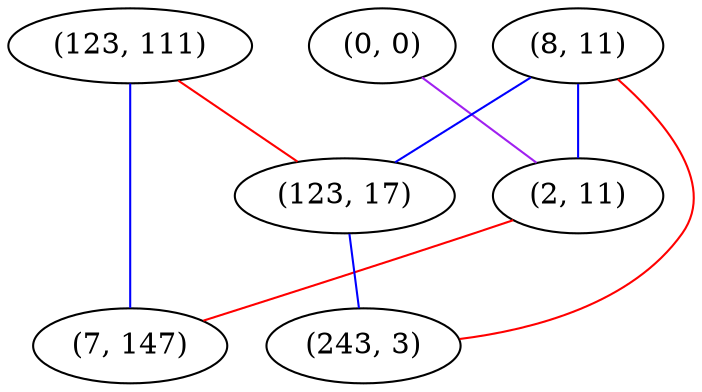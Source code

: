 graph "" {
"(0, 0)";
"(123, 111)";
"(8, 11)";
"(2, 11)";
"(7, 147)";
"(123, 17)";
"(243, 3)";
"(0, 0)" -- "(2, 11)"  [color=purple, key=0, weight=4];
"(123, 111)" -- "(7, 147)"  [color=blue, key=0, weight=3];
"(123, 111)" -- "(123, 17)"  [color=red, key=0, weight=1];
"(8, 11)" -- "(123, 17)"  [color=blue, key=0, weight=3];
"(8, 11)" -- "(2, 11)"  [color=blue, key=0, weight=3];
"(8, 11)" -- "(243, 3)"  [color=red, key=0, weight=1];
"(2, 11)" -- "(7, 147)"  [color=red, key=0, weight=1];
"(123, 17)" -- "(243, 3)"  [color=blue, key=0, weight=3];
}

